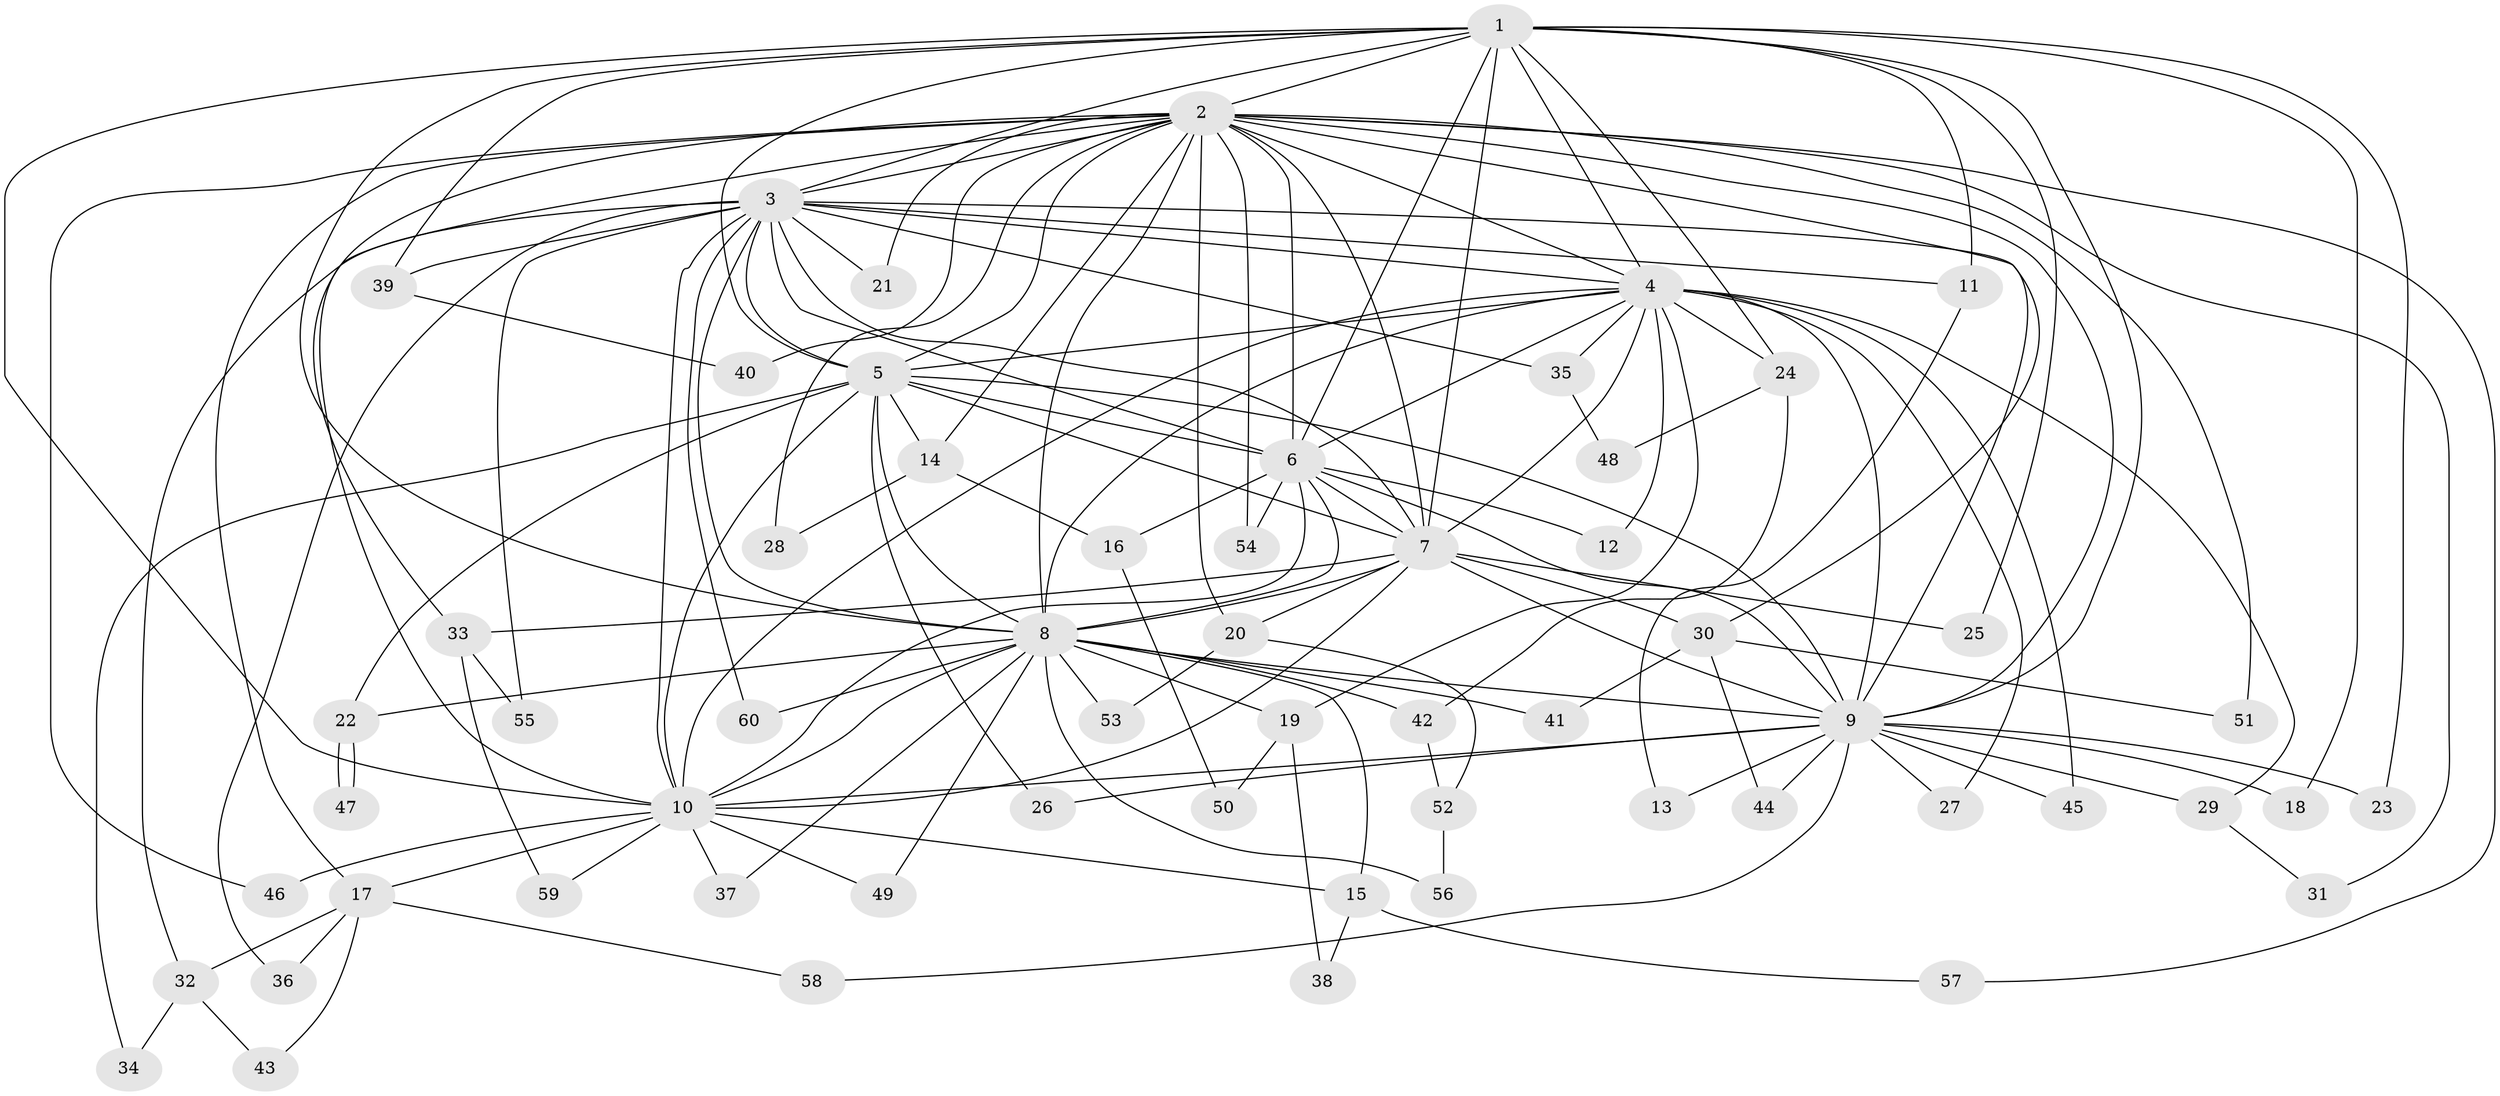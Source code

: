 // coarse degree distribution, {12: 0.05405405405405406, 11: 0.02702702702702703, 14: 0.02702702702702703, 3: 0.21621621621621623, 13: 0.02702702702702703, 2: 0.2972972972972973, 16: 0.02702702702702703, 4: 0.13513513513513514, 6: 0.02702702702702703, 5: 0.05405405405405406, 1: 0.02702702702702703, 15: 0.05405405405405406, 19: 0.02702702702702703}
// Generated by graph-tools (version 1.1) at 2025/36/03/04/25 23:36:18]
// undirected, 60 vertices, 145 edges
graph export_dot {
  node [color=gray90,style=filled];
  1;
  2;
  3;
  4;
  5;
  6;
  7;
  8;
  9;
  10;
  11;
  12;
  13;
  14;
  15;
  16;
  17;
  18;
  19;
  20;
  21;
  22;
  23;
  24;
  25;
  26;
  27;
  28;
  29;
  30;
  31;
  32;
  33;
  34;
  35;
  36;
  37;
  38;
  39;
  40;
  41;
  42;
  43;
  44;
  45;
  46;
  47;
  48;
  49;
  50;
  51;
  52;
  53;
  54;
  55;
  56;
  57;
  58;
  59;
  60;
  1 -- 2;
  1 -- 3;
  1 -- 4;
  1 -- 5;
  1 -- 6;
  1 -- 7;
  1 -- 8;
  1 -- 9;
  1 -- 10;
  1 -- 11;
  1 -- 18;
  1 -- 23;
  1 -- 24;
  1 -- 25;
  1 -- 39;
  2 -- 3;
  2 -- 4;
  2 -- 5;
  2 -- 6;
  2 -- 7;
  2 -- 8;
  2 -- 9;
  2 -- 10;
  2 -- 14;
  2 -- 17;
  2 -- 20;
  2 -- 21;
  2 -- 28;
  2 -- 30;
  2 -- 31;
  2 -- 33;
  2 -- 40;
  2 -- 46;
  2 -- 51;
  2 -- 54;
  2 -- 57;
  3 -- 4;
  3 -- 5;
  3 -- 6;
  3 -- 7;
  3 -- 8;
  3 -- 9;
  3 -- 10;
  3 -- 11;
  3 -- 21;
  3 -- 32;
  3 -- 35;
  3 -- 36;
  3 -- 39;
  3 -- 55;
  3 -- 60;
  4 -- 5;
  4 -- 6;
  4 -- 7;
  4 -- 8;
  4 -- 9;
  4 -- 10;
  4 -- 12;
  4 -- 19;
  4 -- 24;
  4 -- 27;
  4 -- 29;
  4 -- 35;
  4 -- 45;
  5 -- 6;
  5 -- 7;
  5 -- 8;
  5 -- 9;
  5 -- 10;
  5 -- 14;
  5 -- 22;
  5 -- 26;
  5 -- 34;
  6 -- 7;
  6 -- 8;
  6 -- 9;
  6 -- 10;
  6 -- 12;
  6 -- 16;
  6 -- 54;
  7 -- 8;
  7 -- 9;
  7 -- 10;
  7 -- 20;
  7 -- 25;
  7 -- 30;
  7 -- 33;
  8 -- 9;
  8 -- 10;
  8 -- 15;
  8 -- 19;
  8 -- 22;
  8 -- 37;
  8 -- 41;
  8 -- 42;
  8 -- 49;
  8 -- 53;
  8 -- 56;
  8 -- 60;
  9 -- 10;
  9 -- 13;
  9 -- 18;
  9 -- 23;
  9 -- 26;
  9 -- 27;
  9 -- 29;
  9 -- 44;
  9 -- 45;
  9 -- 58;
  10 -- 15;
  10 -- 17;
  10 -- 37;
  10 -- 46;
  10 -- 49;
  10 -- 59;
  11 -- 13;
  14 -- 16;
  14 -- 28;
  15 -- 38;
  15 -- 57;
  16 -- 50;
  17 -- 32;
  17 -- 36;
  17 -- 43;
  17 -- 58;
  19 -- 38;
  19 -- 50;
  20 -- 52;
  20 -- 53;
  22 -- 47;
  22 -- 47;
  24 -- 42;
  24 -- 48;
  29 -- 31;
  30 -- 41;
  30 -- 44;
  30 -- 51;
  32 -- 34;
  32 -- 43;
  33 -- 55;
  33 -- 59;
  35 -- 48;
  39 -- 40;
  42 -- 52;
  52 -- 56;
}
